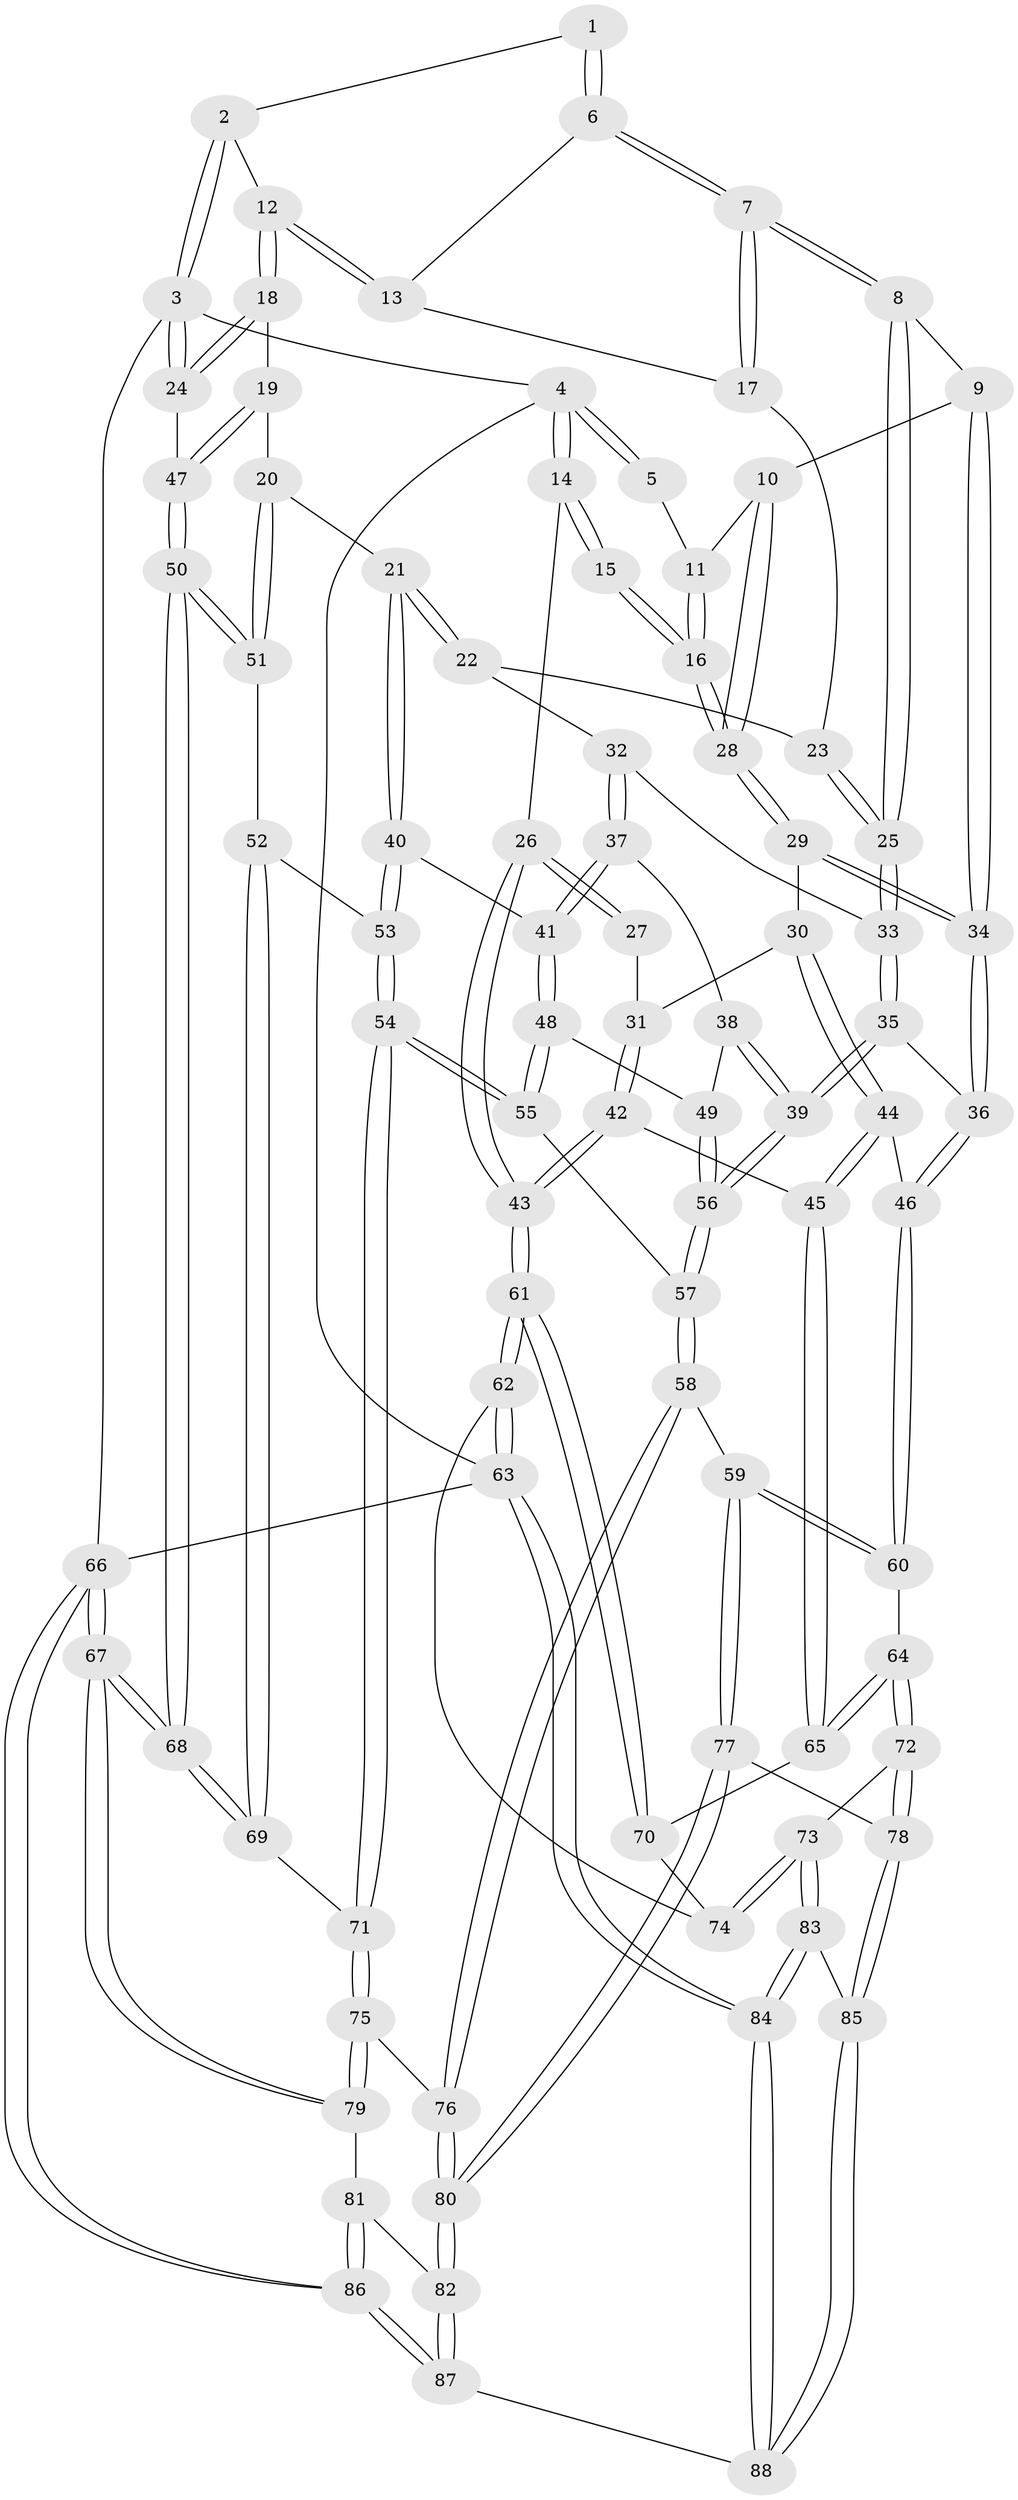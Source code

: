 // coarse degree distribution, {4: 0.40384615384615385, 7: 0.019230769230769232, 6: 0.057692307692307696, 5: 0.4230769230769231, 3: 0.09615384615384616}
// Generated by graph-tools (version 1.1) at 2025/24/03/03/25 07:24:34]
// undirected, 88 vertices, 217 edges
graph export_dot {
graph [start="1"]
  node [color=gray90,style=filled];
  1 [pos="+0.5120052441539422+0"];
  2 [pos="+0.7793068730861507+0"];
  3 [pos="+1+0"];
  4 [pos="+0+0"];
  5 [pos="+0.44299906119151916+0"];
  6 [pos="+0.5560821367327288+0.1186443078787302"];
  7 [pos="+0.503527904242543+0.2236020128597045"];
  8 [pos="+0.4866120610803944+0.25230225314324756"];
  9 [pos="+0.4614581924826264+0.24623251730944073"];
  10 [pos="+0.42088841205727545+0.21955850554098857"];
  11 [pos="+0.38675013142087034+0"];
  12 [pos="+0.8011056636254608+0.11032109815602711"];
  13 [pos="+0.6582481678861829+0.1862814351760504"];
  14 [pos="+0+0"];
  15 [pos="+0.17810032467866893+0.16815879944949233"];
  16 [pos="+0.20601131398056025+0.1827678228064236"];
  17 [pos="+0.6576501766443312+0.18802639342751948"];
  18 [pos="+0.8265091311369571+0.15442042880383358"];
  19 [pos="+0.8903958510695293+0.2744090985919977"];
  20 [pos="+0.8614879727216046+0.30978242077689755"];
  21 [pos="+0.7813318761297516+0.35037926798520186"];
  22 [pos="+0.6600017710282271+0.2653125775248373"];
  23 [pos="+0.6455483154284969+0.2358303395546692"];
  24 [pos="+1+0"];
  25 [pos="+0.5054572430702092+0.2752272760125512"];
  26 [pos="+0+0.2759094035951938"];
  27 [pos="+0.04636770482505761+0.25788637423980876"];
  28 [pos="+0.2352312944448159+0.25020731841830923"];
  29 [pos="+0.2315572650240173+0.286719954187185"];
  30 [pos="+0.2301070111963485+0.288857135044852"];
  31 [pos="+0.1283904766995364+0.3445415989267044"];
  32 [pos="+0.5943818247053084+0.3524496755823445"];
  33 [pos="+0.5185554791813906+0.3177244417541416"];
  34 [pos="+0.3576205383760717+0.3700711888456981"];
  35 [pos="+0.4560459209007099+0.4477354392528041"];
  36 [pos="+0.39896488194440105+0.45065347432280123"];
  37 [pos="+0.6337292927006825+0.3952635019626492"];
  38 [pos="+0.6207775302205121+0.4119478787945522"];
  39 [pos="+0.5150927837962802+0.4962131940156122"];
  40 [pos="+0.742169633071745+0.3940090262485258"];
  41 [pos="+0.7072399674610262+0.400519400006141"];
  42 [pos="+0.07234870125354205+0.40280582977505736"];
  43 [pos="+0+0.4478389432966132"];
  44 [pos="+0.23671398383340522+0.4863064123393831"];
  45 [pos="+0.20453047025846538+0.524158744462811"];
  46 [pos="+0.3870616537586528+0.46214632341283757"];
  47 [pos="+1+0.277592993823705"];
  48 [pos="+0.6497094079453891+0.5116387790538364"];
  49 [pos="+0.628215214232488+0.5012880371771841"];
  50 [pos="+1+0.5024181508816358"];
  51 [pos="+0.8873857220967741+0.43151461232929994"];
  52 [pos="+0.9033457051067987+0.5132694608344909"];
  53 [pos="+0.7708133310348818+0.5825801909676734"];
  54 [pos="+0.7341066094808034+0.6569905170205936"];
  55 [pos="+0.7132881837536774+0.6518164816367069"];
  56 [pos="+0.5209900001086331+0.5095641727844042"];
  57 [pos="+0.5408246841230752+0.6527264650574736"];
  58 [pos="+0.48548688304835064+0.6975506384226601"];
  59 [pos="+0.44715279097720556+0.7131613768402263"];
  60 [pos="+0.36197042791644135+0.6747789100123253"];
  61 [pos="+0+0.5599499836653742"];
  62 [pos="+0+0.6818275070442865"];
  63 [pos="+0+1"];
  64 [pos="+0.2366524383546661+0.6756108520198715"];
  65 [pos="+0.18700119800286497+0.6244270938016171"];
  66 [pos="+1+1"];
  67 [pos="+1+0.9021307172010802"];
  68 [pos="+1+0.6253066597185173"];
  69 [pos="+1+0.6054755931392659"];
  70 [pos="+0.16366287679346916+0.6249771796420459"];
  71 [pos="+0.7434796852043997+0.671458808107299"];
  72 [pos="+0.20938052845603233+0.7809624314567052"];
  73 [pos="+0.12055117359246438+0.8630121507659134"];
  74 [pos="+0.0428337365411877+0.7733475084437036"];
  75 [pos="+0.7671931132736239+0.7496833458288817"];
  76 [pos="+0.6286651251207526+0.8555957232985159"];
  77 [pos="+0.43794377321599764+0.7989536921728689"];
  78 [pos="+0.323437428492466+0.9063281741082011"];
  79 [pos="+0.8416771495011992+0.8257521466502145"];
  80 [pos="+0.5716293987072072+1"];
  81 [pos="+0.8323220640415635+0.842107243752289"];
  82 [pos="+0.5727511857256016+1"];
  83 [pos="+0.09192205563238373+0.952017155096628"];
  84 [pos="+0+1"];
  85 [pos="+0.32028505968763266+0.933809322884841"];
  86 [pos="+0.7334332326968754+1"];
  87 [pos="+0.558542151663141+1"];
  88 [pos="+0.4187025087072674+1"];
  1 -- 2;
  1 -- 6;
  1 -- 6;
  2 -- 3;
  2 -- 3;
  2 -- 12;
  3 -- 4;
  3 -- 24;
  3 -- 24;
  3 -- 66;
  4 -- 5;
  4 -- 5;
  4 -- 14;
  4 -- 14;
  4 -- 63;
  5 -- 11;
  6 -- 7;
  6 -- 7;
  6 -- 13;
  7 -- 8;
  7 -- 8;
  7 -- 17;
  7 -- 17;
  8 -- 9;
  8 -- 25;
  8 -- 25;
  9 -- 10;
  9 -- 34;
  9 -- 34;
  10 -- 11;
  10 -- 28;
  10 -- 28;
  11 -- 16;
  11 -- 16;
  12 -- 13;
  12 -- 13;
  12 -- 18;
  12 -- 18;
  13 -- 17;
  14 -- 15;
  14 -- 15;
  14 -- 26;
  15 -- 16;
  15 -- 16;
  16 -- 28;
  16 -- 28;
  17 -- 23;
  18 -- 19;
  18 -- 24;
  18 -- 24;
  19 -- 20;
  19 -- 47;
  19 -- 47;
  20 -- 21;
  20 -- 51;
  20 -- 51;
  21 -- 22;
  21 -- 22;
  21 -- 40;
  21 -- 40;
  22 -- 23;
  22 -- 32;
  23 -- 25;
  23 -- 25;
  24 -- 47;
  25 -- 33;
  25 -- 33;
  26 -- 27;
  26 -- 27;
  26 -- 43;
  26 -- 43;
  27 -- 31;
  28 -- 29;
  28 -- 29;
  29 -- 30;
  29 -- 34;
  29 -- 34;
  30 -- 31;
  30 -- 44;
  30 -- 44;
  31 -- 42;
  31 -- 42;
  32 -- 33;
  32 -- 37;
  32 -- 37;
  33 -- 35;
  33 -- 35;
  34 -- 36;
  34 -- 36;
  35 -- 36;
  35 -- 39;
  35 -- 39;
  36 -- 46;
  36 -- 46;
  37 -- 38;
  37 -- 41;
  37 -- 41;
  38 -- 39;
  38 -- 39;
  38 -- 49;
  39 -- 56;
  39 -- 56;
  40 -- 41;
  40 -- 53;
  40 -- 53;
  41 -- 48;
  41 -- 48;
  42 -- 43;
  42 -- 43;
  42 -- 45;
  43 -- 61;
  43 -- 61;
  44 -- 45;
  44 -- 45;
  44 -- 46;
  45 -- 65;
  45 -- 65;
  46 -- 60;
  46 -- 60;
  47 -- 50;
  47 -- 50;
  48 -- 49;
  48 -- 55;
  48 -- 55;
  49 -- 56;
  49 -- 56;
  50 -- 51;
  50 -- 51;
  50 -- 68;
  50 -- 68;
  51 -- 52;
  52 -- 53;
  52 -- 69;
  52 -- 69;
  53 -- 54;
  53 -- 54;
  54 -- 55;
  54 -- 55;
  54 -- 71;
  54 -- 71;
  55 -- 57;
  56 -- 57;
  56 -- 57;
  57 -- 58;
  57 -- 58;
  58 -- 59;
  58 -- 76;
  58 -- 76;
  59 -- 60;
  59 -- 60;
  59 -- 77;
  59 -- 77;
  60 -- 64;
  61 -- 62;
  61 -- 62;
  61 -- 70;
  61 -- 70;
  62 -- 63;
  62 -- 63;
  62 -- 74;
  63 -- 84;
  63 -- 84;
  63 -- 66;
  64 -- 65;
  64 -- 65;
  64 -- 72;
  64 -- 72;
  65 -- 70;
  66 -- 67;
  66 -- 67;
  66 -- 86;
  66 -- 86;
  67 -- 68;
  67 -- 68;
  67 -- 79;
  67 -- 79;
  68 -- 69;
  68 -- 69;
  69 -- 71;
  70 -- 74;
  71 -- 75;
  71 -- 75;
  72 -- 73;
  72 -- 78;
  72 -- 78;
  73 -- 74;
  73 -- 74;
  73 -- 83;
  73 -- 83;
  75 -- 76;
  75 -- 79;
  75 -- 79;
  76 -- 80;
  76 -- 80;
  77 -- 78;
  77 -- 80;
  77 -- 80;
  78 -- 85;
  78 -- 85;
  79 -- 81;
  80 -- 82;
  80 -- 82;
  81 -- 82;
  81 -- 86;
  81 -- 86;
  82 -- 87;
  82 -- 87;
  83 -- 84;
  83 -- 84;
  83 -- 85;
  84 -- 88;
  84 -- 88;
  85 -- 88;
  85 -- 88;
  86 -- 87;
  86 -- 87;
  87 -- 88;
}
